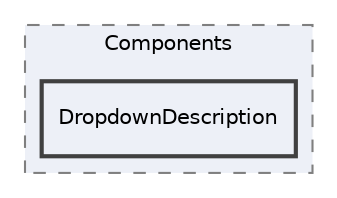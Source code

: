 digraph "Editor/UI/Components/DropdownDescription"
{
 // LATEX_PDF_SIZE
  edge [fontname="Helvetica",fontsize="10",labelfontname="Helvetica",labelfontsize="10"];
  node [fontname="Helvetica",fontsize="10",shape=record];
  compound=true
  subgraph clusterdir_923fa9d008c2aca82a70b1951296c9a0 {
    graph [ bgcolor="#edf0f7", pencolor="grey50", style="filled,dashed,", label="Components", fontname="Helvetica", fontsize="10", URL="dir_923fa9d008c2aca82a70b1951296c9a0.html"]
  dir_bbb92b2cd181e9ea9217bae8f47718cf [shape=box, label="DropdownDescription", style="filled,bold,", fillcolor="#edf0f7", color="grey25", URL="dir_bbb92b2cd181e9ea9217bae8f47718cf.html"];
  }
}
